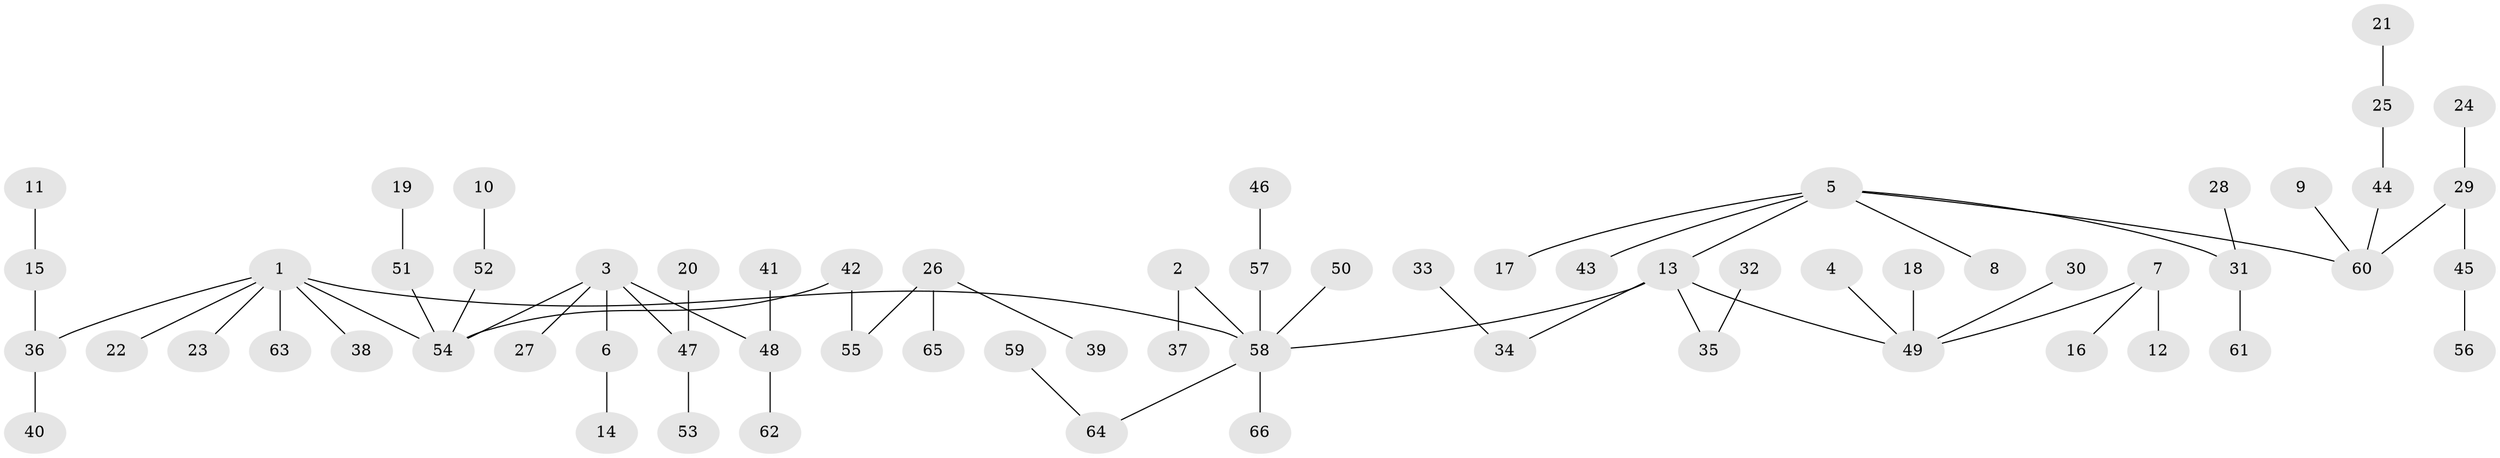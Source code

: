 // original degree distribution, {5: 0.030534351145038167, 7: 0.015267175572519083, 1: 0.5267175572519084, 6: 0.015267175572519083, 4: 0.07633587786259542, 3: 0.1297709923664122, 2: 0.20610687022900764}
// Generated by graph-tools (version 1.1) at 2025/26/03/09/25 03:26:28]
// undirected, 66 vertices, 65 edges
graph export_dot {
graph [start="1"]
  node [color=gray90,style=filled];
  1;
  2;
  3;
  4;
  5;
  6;
  7;
  8;
  9;
  10;
  11;
  12;
  13;
  14;
  15;
  16;
  17;
  18;
  19;
  20;
  21;
  22;
  23;
  24;
  25;
  26;
  27;
  28;
  29;
  30;
  31;
  32;
  33;
  34;
  35;
  36;
  37;
  38;
  39;
  40;
  41;
  42;
  43;
  44;
  45;
  46;
  47;
  48;
  49;
  50;
  51;
  52;
  53;
  54;
  55;
  56;
  57;
  58;
  59;
  60;
  61;
  62;
  63;
  64;
  65;
  66;
  1 -- 22 [weight=1.0];
  1 -- 23 [weight=1.0];
  1 -- 36 [weight=1.0];
  1 -- 38 [weight=1.0];
  1 -- 54 [weight=1.0];
  1 -- 58 [weight=1.0];
  1 -- 63 [weight=1.0];
  2 -- 37 [weight=1.0];
  2 -- 58 [weight=1.0];
  3 -- 6 [weight=1.0];
  3 -- 27 [weight=1.0];
  3 -- 47 [weight=1.0];
  3 -- 48 [weight=1.0];
  3 -- 54 [weight=1.0];
  4 -- 49 [weight=1.0];
  5 -- 8 [weight=1.0];
  5 -- 13 [weight=1.0];
  5 -- 17 [weight=1.0];
  5 -- 31 [weight=1.0];
  5 -- 43 [weight=1.0];
  5 -- 60 [weight=1.0];
  6 -- 14 [weight=1.0];
  7 -- 12 [weight=1.0];
  7 -- 16 [weight=1.0];
  7 -- 49 [weight=1.0];
  9 -- 60 [weight=1.0];
  10 -- 52 [weight=1.0];
  11 -- 15 [weight=1.0];
  13 -- 34 [weight=1.0];
  13 -- 35 [weight=1.0];
  13 -- 49 [weight=1.0];
  13 -- 58 [weight=1.0];
  15 -- 36 [weight=1.0];
  18 -- 49 [weight=1.0];
  19 -- 51 [weight=1.0];
  20 -- 47 [weight=1.0];
  21 -- 25 [weight=1.0];
  24 -- 29 [weight=1.0];
  25 -- 44 [weight=1.0];
  26 -- 39 [weight=1.0];
  26 -- 55 [weight=1.0];
  26 -- 65 [weight=1.0];
  28 -- 31 [weight=1.0];
  29 -- 45 [weight=1.0];
  29 -- 60 [weight=1.0];
  30 -- 49 [weight=1.0];
  31 -- 61 [weight=1.0];
  32 -- 35 [weight=1.0];
  33 -- 34 [weight=1.0];
  36 -- 40 [weight=1.0];
  41 -- 48 [weight=1.0];
  42 -- 54 [weight=1.0];
  42 -- 55 [weight=1.0];
  44 -- 60 [weight=1.0];
  45 -- 56 [weight=1.0];
  46 -- 57 [weight=1.0];
  47 -- 53 [weight=1.0];
  48 -- 62 [weight=1.0];
  50 -- 58 [weight=1.0];
  51 -- 54 [weight=1.0];
  52 -- 54 [weight=1.0];
  57 -- 58 [weight=1.0];
  58 -- 64 [weight=1.0];
  58 -- 66 [weight=1.0];
  59 -- 64 [weight=1.0];
}
